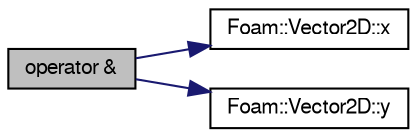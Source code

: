 digraph "operator &amp;"
{
  bgcolor="transparent";
  edge [fontname="FreeSans",fontsize="10",labelfontname="FreeSans",labelfontsize="10"];
  node [fontname="FreeSans",fontsize="10",shape=record];
  rankdir="LR";
  Node129092 [label="operator &",height=0.2,width=0.4,color="black", fillcolor="grey75", style="filled", fontcolor="black"];
  Node129092 -> Node129093 [color="midnightblue",fontsize="10",style="solid",fontname="FreeSans"];
  Node129093 [label="Foam::Vector2D::x",height=0.2,width=0.4,color="black",URL="$a28454.html#a63327976e5a8359700064a02ae22548e"];
  Node129092 -> Node129094 [color="midnightblue",fontsize="10",style="solid",fontname="FreeSans"];
  Node129094 [label="Foam::Vector2D::y",height=0.2,width=0.4,color="black",URL="$a28454.html#a1ee865f676fbac703a49c6654dd3ad74"];
}
